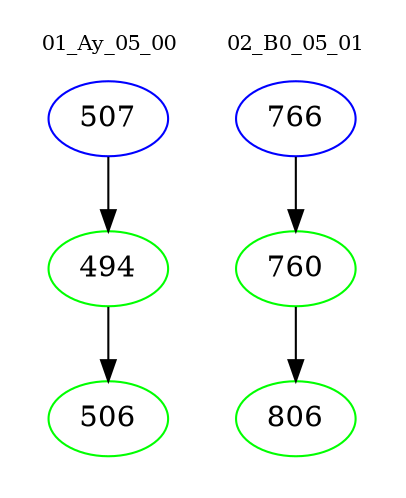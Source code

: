 digraph{
subgraph cluster_0 {
color = white
label = "01_Ay_05_00";
fontsize=10;
T0_507 [label="507", color="blue"]
T0_507 -> T0_494 [color="black"]
T0_494 [label="494", color="green"]
T0_494 -> T0_506 [color="black"]
T0_506 [label="506", color="green"]
}
subgraph cluster_1 {
color = white
label = "02_B0_05_01";
fontsize=10;
T1_766 [label="766", color="blue"]
T1_766 -> T1_760 [color="black"]
T1_760 [label="760", color="green"]
T1_760 -> T1_806 [color="black"]
T1_806 [label="806", color="green"]
}
}
